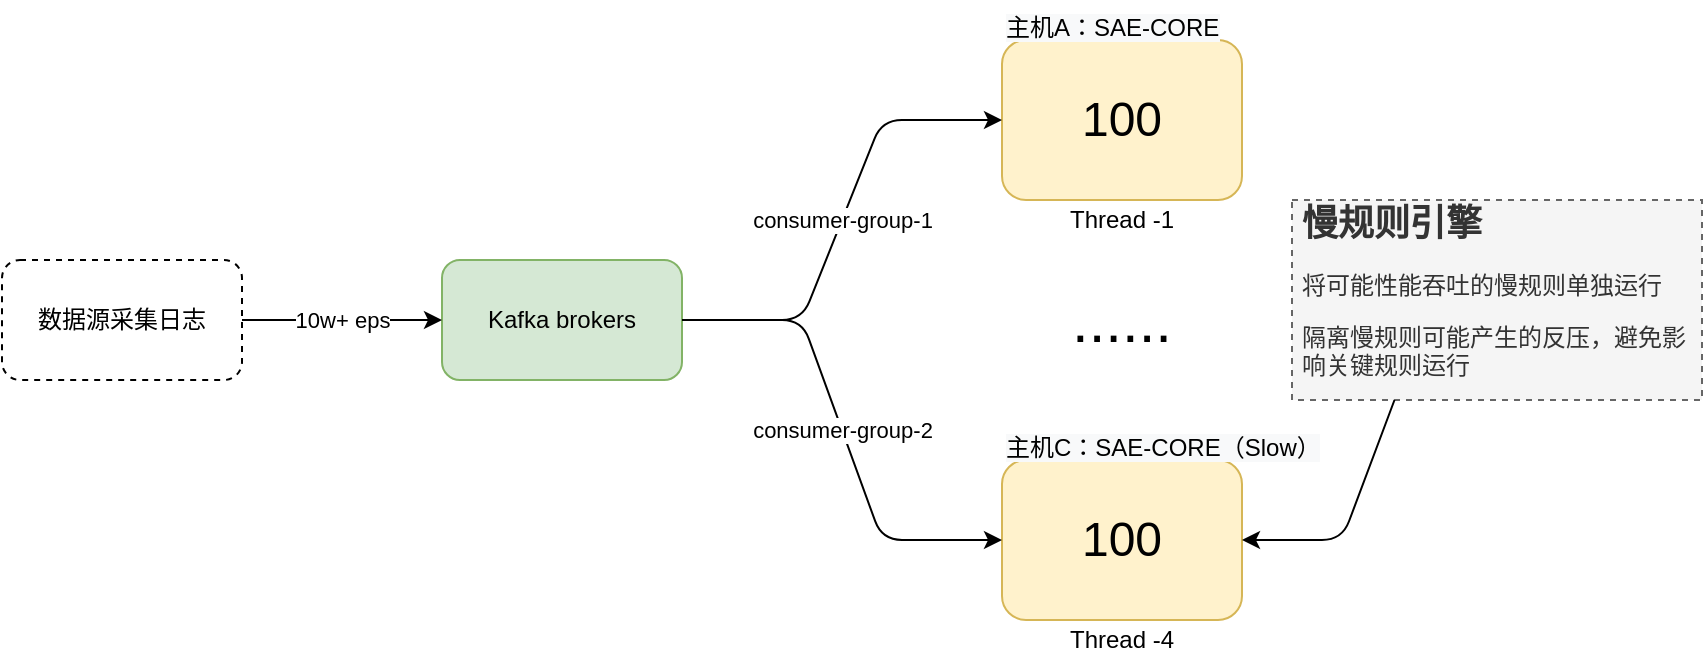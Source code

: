 <mxfile version="14.2.4" type="github">
  <diagram id="o2zER70WIKOwPB2oxGrm" name="Page-1">
    <mxGraphModel dx="1856" dy="681" grid="1" gridSize="10" guides="1" tooltips="1" connect="1" arrows="1" fold="1" page="1" pageScale="1" pageWidth="827" pageHeight="1169" math="0" shadow="0">
      <root>
        <mxCell id="0" />
        <mxCell id="1" parent="0" />
        <mxCell id="AytMc7SCbhSqMMA70tcu-1" value="Kafka brokers" style="rounded=1;whiteSpace=wrap;html=1;fillColor=#d5e8d4;strokeColor=#82b366;" vertex="1" parent="1">
          <mxGeometry x="-70" y="190" width="120" height="60" as="geometry" />
        </mxCell>
        <mxCell id="AytMc7SCbhSqMMA70tcu-2" value="&lt;font style=&quot;font-size: 24px&quot;&gt;100&lt;/font&gt;" style="rounded=1;whiteSpace=wrap;html=1;fillColor=#fff2cc;strokeColor=#d6b656;" vertex="1" parent="1">
          <mxGeometry x="210" y="80" width="120" height="80" as="geometry" />
        </mxCell>
        <mxCell id="AytMc7SCbhSqMMA70tcu-3" value="consumer-group-1" style="endArrow=classic;html=1;exitX=1;exitY=0.5;exitDx=0;exitDy=0;entryX=0;entryY=0.5;entryDx=0;entryDy=0;" edge="1" parent="1" source="AytMc7SCbhSqMMA70tcu-1" target="AytMc7SCbhSqMMA70tcu-2">
          <mxGeometry x="0.001" relative="1" as="geometry">
            <mxPoint x="100" y="220" as="sourcePoint" />
            <mxPoint x="200" y="250" as="targetPoint" />
            <Array as="points">
              <mxPoint x="110" y="220" />
              <mxPoint x="150" y="120" />
            </Array>
            <mxPoint as="offset" />
          </mxGeometry>
        </mxCell>
        <mxCell id="AytMc7SCbhSqMMA70tcu-4" value="数据源采集日志" style="rounded=1;whiteSpace=wrap;html=1;dashed=1;" vertex="1" parent="1">
          <mxGeometry x="-290" y="190" width="120" height="60" as="geometry" />
        </mxCell>
        <mxCell id="AytMc7SCbhSqMMA70tcu-5" value="10w+ eps" style="endArrow=classic;html=1;exitX=1;exitY=0.5;exitDx=0;exitDy=0;entryX=0;entryY=0.5;entryDx=0;entryDy=0;" edge="1" parent="1" source="AytMc7SCbhSqMMA70tcu-4" target="AytMc7SCbhSqMMA70tcu-1">
          <mxGeometry relative="1" as="geometry">
            <mxPoint x="90" y="240" as="sourcePoint" />
            <mxPoint x="165" y="240" as="targetPoint" />
            <Array as="points" />
          </mxGeometry>
        </mxCell>
        <mxCell id="AytMc7SCbhSqMMA70tcu-6" value="&lt;span style=&quot;color: rgb(0 , 0 , 0) ; font-family: &amp;#34;helvetica&amp;#34; ; font-size: 12px ; font-style: normal ; font-weight: 400 ; letter-spacing: normal ; text-align: center ; text-indent: 0px ; text-transform: none ; word-spacing: 0px ; background-color: rgb(248 , 249 , 250) ; display: inline ; float: none&quot;&gt;主机A：SAE-CORE&lt;/span&gt;" style="text;whiteSpace=wrap;html=1;" vertex="1" parent="1">
          <mxGeometry x="210" y="60" width="145" height="30" as="geometry" />
        </mxCell>
        <mxCell id="AytMc7SCbhSqMMA70tcu-7" value="&lt;font style=&quot;font-size: 24px&quot;&gt;100&lt;/font&gt;" style="rounded=1;whiteSpace=wrap;html=1;fillColor=#fff2cc;strokeColor=#d6b656;" vertex="1" parent="1">
          <mxGeometry x="210" y="290" width="120" height="80" as="geometry" />
        </mxCell>
        <mxCell id="AytMc7SCbhSqMMA70tcu-9" value="&lt;span style=&quot;font-size: 30px&quot;&gt;......&lt;/span&gt;" style="text;html=1;align=center;verticalAlign=middle;whiteSpace=wrap;rounded=0;" vertex="1" parent="1">
          <mxGeometry x="205" y="210" width="130" height="20" as="geometry" />
        </mxCell>
        <mxCell id="AytMc7SCbhSqMMA70tcu-10" value="consumer-group-2" style="endArrow=classic;html=1;exitX=1;exitY=0.5;exitDx=0;exitDy=0;entryX=0;entryY=0.5;entryDx=0;entryDy=0;" edge="1" parent="1" source="AytMc7SCbhSqMMA70tcu-1" target="AytMc7SCbhSqMMA70tcu-7">
          <mxGeometry relative="1" as="geometry">
            <mxPoint x="100" y="220" as="sourcePoint" />
            <mxPoint x="220" y="110" as="targetPoint" />
            <Array as="points">
              <mxPoint x="110" y="220" />
              <mxPoint x="150" y="330" />
            </Array>
          </mxGeometry>
        </mxCell>
        <mxCell id="AytMc7SCbhSqMMA70tcu-14" value="Thread -1" style="text;html=1;strokeColor=none;fillColor=none;align=center;verticalAlign=middle;whiteSpace=wrap;rounded=0;" vertex="1" parent="1">
          <mxGeometry x="225" y="160" width="90" height="20" as="geometry" />
        </mxCell>
        <mxCell id="AytMc7SCbhSqMMA70tcu-15" value="Thread -4" style="text;html=1;strokeColor=none;fillColor=none;align=center;verticalAlign=middle;whiteSpace=wrap;rounded=0;" vertex="1" parent="1">
          <mxGeometry x="225" y="370" width="90" height="20" as="geometry" />
        </mxCell>
        <mxCell id="AytMc7SCbhSqMMA70tcu-19" value="&lt;span style=&quot;color: rgb(0 , 0 , 0) ; font-family: &amp;#34;helvetica&amp;#34; ; font-size: 12px ; font-style: normal ; font-weight: 400 ; letter-spacing: normal ; text-align: center ; text-indent: 0px ; text-transform: none ; word-spacing: 0px ; background-color: rgb(248 , 249 , 250) ; display: inline ; float: none&quot;&gt;主机C：SAE-CORE（Slow）&lt;/span&gt;" style="text;whiteSpace=wrap;html=1;" vertex="1" parent="1">
          <mxGeometry x="210" y="270" width="170" height="30" as="geometry" />
        </mxCell>
        <mxCell id="AytMc7SCbhSqMMA70tcu-20" value="&lt;h1 style=&quot;font-size: 18px&quot;&gt;慢规则引擎&lt;/h1&gt;&lt;p&gt;&lt;font style=&quot;font-size: 12px&quot;&gt;将可能性能吞吐的慢规则单独运行&lt;/font&gt;&lt;/p&gt;&lt;p&gt;隔离慢规则可能产生的反压，避免影响关键规则运行&lt;/p&gt;" style="text;html=1;strokeColor=#666666;fillColor=#f5f5f5;spacing=5;spacingTop=-20;whiteSpace=wrap;overflow=hidden;rounded=0;dashed=1;fontColor=#333333;" vertex="1" parent="1">
          <mxGeometry x="355" y="160" width="205" height="100" as="geometry" />
        </mxCell>
        <mxCell id="AytMc7SCbhSqMMA70tcu-21" value="" style="endArrow=classic;html=1;exitX=0.25;exitY=1;exitDx=0;exitDy=0;entryX=1;entryY=0.5;entryDx=0;entryDy=0;" edge="1" parent="1" source="AytMc7SCbhSqMMA70tcu-20" target="AytMc7SCbhSqMMA70tcu-7">
          <mxGeometry width="50" height="50" relative="1" as="geometry">
            <mxPoint x="102.5" y="110" as="sourcePoint" />
            <mxPoint x="150" y="205" as="targetPoint" />
            <Array as="points">
              <mxPoint x="380" y="330" />
            </Array>
          </mxGeometry>
        </mxCell>
      </root>
    </mxGraphModel>
  </diagram>
</mxfile>
